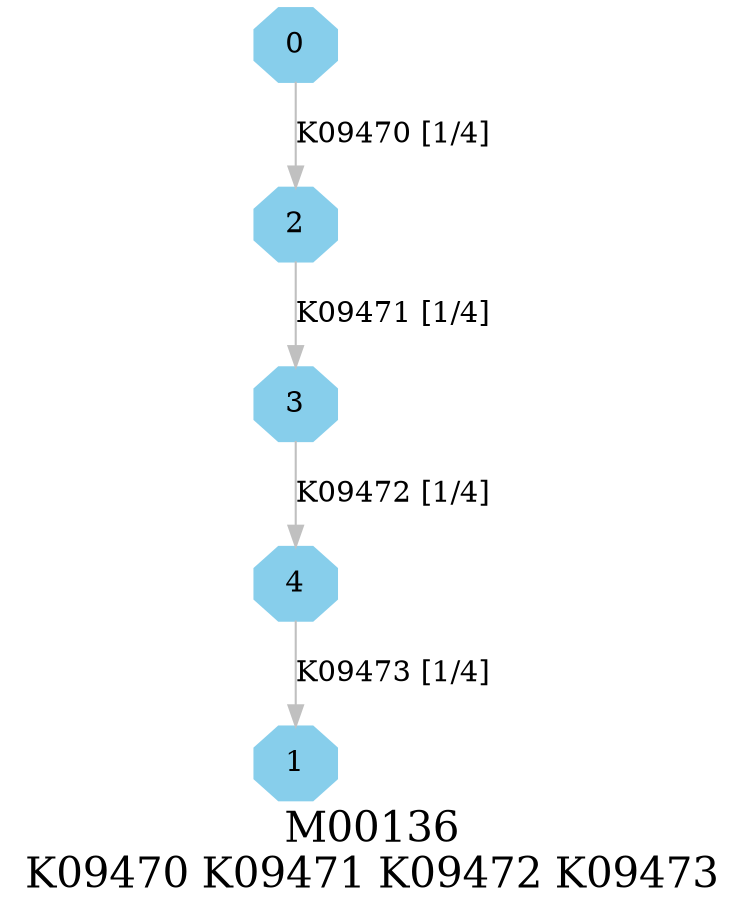 digraph G {
graph [label="M00136
K09470 K09471 K09472 K09473",fontsize=20];
node [shape=box,style=filled];
edge [len=3,color=grey];
{node [width=.3,height=.3,shape=octagon,style=filled,color=skyblue] 0 1 2 3 4 }
0 -> 2 [label="K09470 [1/4]"];
2 -> 3 [label="K09471 [1/4]"];
3 -> 4 [label="K09472 [1/4]"];
4 -> 1 [label="K09473 [1/4]"];
}
